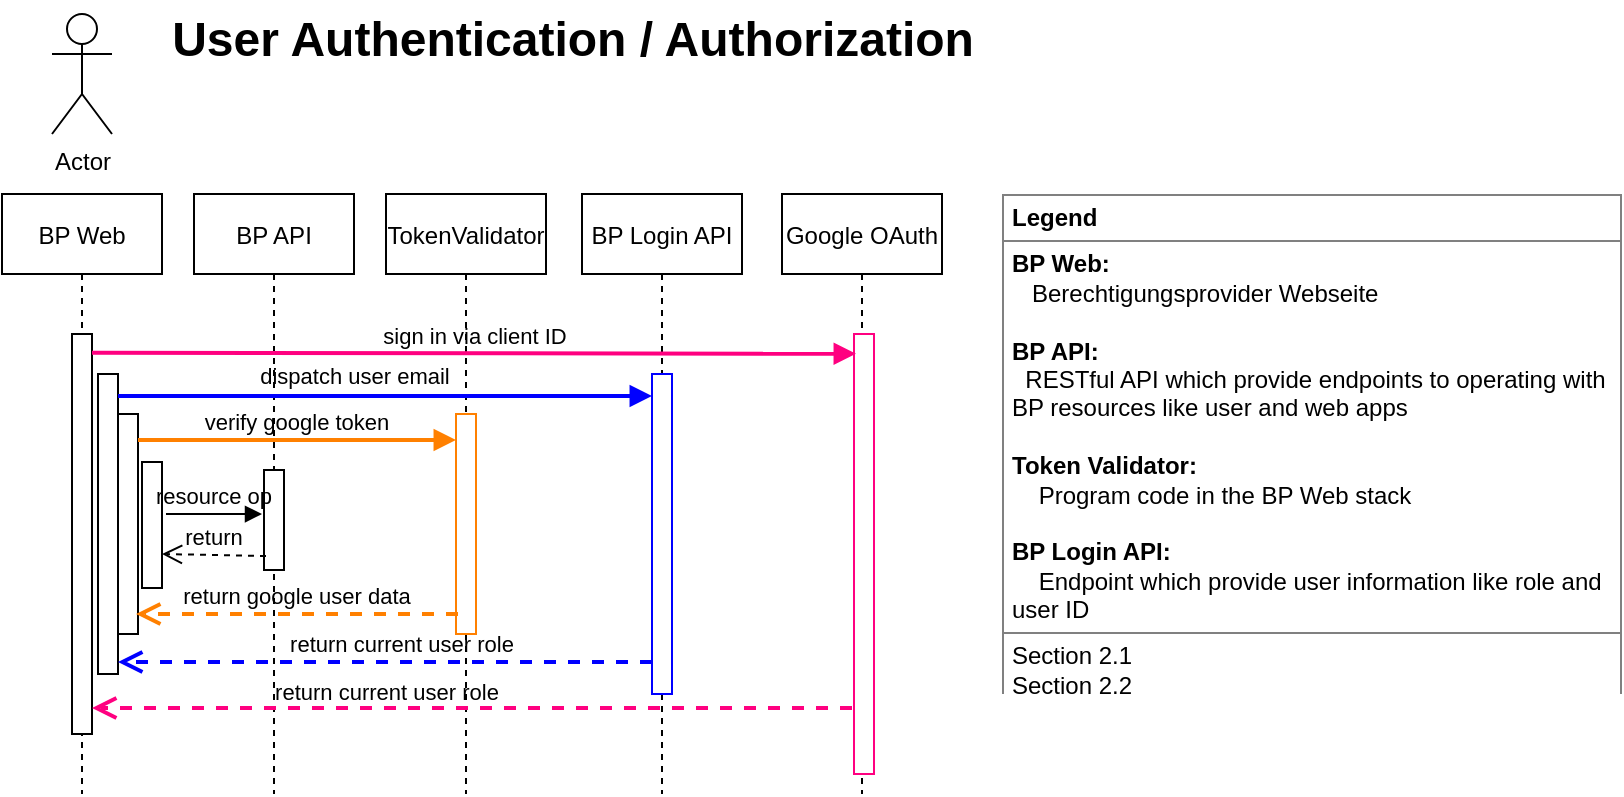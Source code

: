 <mxfile version="20.8.15" type="github">
  <diagram id="kgpKYQtTHZ0yAKxKKP6v" name="Page-1">
    <mxGraphModel dx="986" dy="547" grid="1" gridSize="10" guides="1" tooltips="1" connect="1" arrows="1" fold="1" page="1" pageScale="1" pageWidth="850" pageHeight="1100" math="0" shadow="0">
      <root>
        <mxCell id="0" />
        <mxCell id="1" parent="0" />
        <mxCell id="bUyerrPxswksTXFSrLV1-1" value="BP Login API" style="shape=umlLifeline;perimeter=lifelinePerimeter;container=1;collapsible=0;recursiveResize=0;rounded=0;shadow=0;strokeWidth=1;labelBackgroundColor=none;" vertex="1" parent="1">
          <mxGeometry x="320" y="120" width="80" height="300" as="geometry" />
        </mxCell>
        <mxCell id="bUyerrPxswksTXFSrLV1-2" value="" style="points=[];perimeter=orthogonalPerimeter;rounded=0;shadow=0;strokeWidth=1;labelBackgroundColor=none;strokeColor=#0000FF;" vertex="1" parent="bUyerrPxswksTXFSrLV1-1">
          <mxGeometry x="35" y="90" width="10" height="160" as="geometry" />
        </mxCell>
        <mxCell id="bUyerrPxswksTXFSrLV1-5" value="BP Web" style="shape=umlLifeline;perimeter=lifelinePerimeter;container=1;collapsible=0;recursiveResize=0;rounded=0;shadow=0;strokeWidth=1;labelBackgroundColor=none;" vertex="1" parent="1">
          <mxGeometry x="30" y="120" width="80" height="300" as="geometry" />
        </mxCell>
        <mxCell id="bUyerrPxswksTXFSrLV1-6" value="" style="points=[];perimeter=orthogonalPerimeter;rounded=0;shadow=0;strokeWidth=1;labelBackgroundColor=none;" vertex="1" parent="bUyerrPxswksTXFSrLV1-5">
          <mxGeometry x="35" y="70" width="10" height="200" as="geometry" />
        </mxCell>
        <mxCell id="bUyerrPxswksTXFSrLV1-29" value="" style="points=[];perimeter=orthogonalPerimeter;rounded=0;shadow=0;strokeWidth=1;labelBackgroundColor=none;" vertex="1" parent="bUyerrPxswksTXFSrLV1-5">
          <mxGeometry x="48" y="90" width="10" height="150" as="geometry" />
        </mxCell>
        <mxCell id="bUyerrPxswksTXFSrLV1-8" value="" style="points=[];perimeter=orthogonalPerimeter;rounded=0;shadow=0;strokeWidth=1;labelBackgroundColor=none;" vertex="1" parent="bUyerrPxswksTXFSrLV1-5">
          <mxGeometry x="58" y="110" width="10" height="110" as="geometry" />
        </mxCell>
        <mxCell id="bUyerrPxswksTXFSrLV1-9" value="Google OAuth" style="shape=umlLifeline;perimeter=lifelinePerimeter;container=1;collapsible=0;recursiveResize=0;rounded=0;shadow=0;strokeWidth=1;labelBackgroundColor=none;" vertex="1" parent="1">
          <mxGeometry x="420" y="120" width="80" height="300" as="geometry" />
        </mxCell>
        <mxCell id="bUyerrPxswksTXFSrLV1-10" value="" style="points=[];perimeter=orthogonalPerimeter;rounded=0;shadow=0;strokeWidth=1;labelBackgroundColor=none;strokeColor=#FF0080;" vertex="1" parent="bUyerrPxswksTXFSrLV1-9">
          <mxGeometry x="36" y="70" width="10" height="220" as="geometry" />
        </mxCell>
        <mxCell id="bUyerrPxswksTXFSrLV1-15" value="Actor" style="shape=umlActor;verticalLabelPosition=bottom;verticalAlign=top;html=1;outlineConnect=0;labelBackgroundColor=none;rounded=0;" vertex="1" parent="1">
          <mxGeometry x="55" y="30" width="30" height="60" as="geometry" />
        </mxCell>
        <mxCell id="bUyerrPxswksTXFSrLV1-20" value="TokenValidator" style="shape=umlLifeline;perimeter=lifelinePerimeter;container=1;collapsible=0;recursiveResize=0;rounded=0;shadow=0;strokeWidth=1;labelBackgroundColor=none;" vertex="1" parent="1">
          <mxGeometry x="222" y="120" width="80" height="300" as="geometry" />
        </mxCell>
        <mxCell id="bUyerrPxswksTXFSrLV1-22" value="" style="points=[];perimeter=orthogonalPerimeter;rounded=0;shadow=0;strokeWidth=1;labelBackgroundColor=none;strokeColor=#FF8000;" vertex="1" parent="bUyerrPxswksTXFSrLV1-20">
          <mxGeometry x="35" y="110" width="10" height="110" as="geometry" />
        </mxCell>
        <mxCell id="bUyerrPxswksTXFSrLV1-28" value="return google user data" style="verticalAlign=bottom;endArrow=open;dashed=1;endSize=8;exitX=0.1;exitY=0.909;shadow=0;strokeWidth=2;labelBackgroundColor=none;fontColor=default;rounded=0;anchorPointDirection=1;snapToPoint=1;exitDx=0;exitDy=0;exitPerimeter=0;entryX=0.9;entryY=0.909;entryDx=0;entryDy=0;entryPerimeter=0;strokeColor=#FF8000;" edge="1" parent="1" source="bUyerrPxswksTXFSrLV1-22" target="bUyerrPxswksTXFSrLV1-8">
          <mxGeometry relative="1" as="geometry">
            <mxPoint x="120" y="330" as="targetPoint" />
            <mxPoint x="175" y="329.04" as="sourcePoint" />
          </mxGeometry>
        </mxCell>
        <mxCell id="bUyerrPxswksTXFSrLV1-30" value="return current user role" style="verticalAlign=bottom;endArrow=open;dashed=1;endSize=8;shadow=0;strokeWidth=2;labelBackgroundColor=none;fontColor=default;rounded=0;strokeColor=#0000FF;exitX=0;exitY=0.875;exitDx=0;exitDy=0;exitPerimeter=0;" edge="1" parent="1">
          <mxGeometry x="-0.064" relative="1" as="geometry">
            <mxPoint x="88" y="354" as="targetPoint" />
            <mxPoint x="355" y="354" as="sourcePoint" />
            <mxPoint as="offset" />
          </mxGeometry>
        </mxCell>
        <mxCell id="bUyerrPxswksTXFSrLV1-33" value="verify google token" style="verticalAlign=bottom;endArrow=block;shadow=0;strokeWidth=2;labelBackgroundColor=none;fontColor=default;rounded=0;entryX=0;entryY=0.118;entryDx=0;entryDy=0;entryPerimeter=0;exitX=1;exitY=0.118;exitDx=0;exitDy=0;exitPerimeter=0;strokeColor=#FF8000;" edge="1" parent="1" source="bUyerrPxswksTXFSrLV1-8" target="bUyerrPxswksTXFSrLV1-22">
          <mxGeometry relative="1" as="geometry">
            <mxPoint x="110" y="243" as="sourcePoint" />
            <mxPoint x="250" y="244" as="targetPoint" />
          </mxGeometry>
        </mxCell>
        <mxCell id="bUyerrPxswksTXFSrLV1-35" value="BP API" style="shape=umlLifeline;perimeter=lifelinePerimeter;container=1;collapsible=0;recursiveResize=0;rounded=0;shadow=0;strokeWidth=1;labelBackgroundColor=none;" vertex="1" parent="1">
          <mxGeometry x="126" y="120" width="80" height="300" as="geometry" />
        </mxCell>
        <mxCell id="bUyerrPxswksTXFSrLV1-37" value="" style="points=[];perimeter=orthogonalPerimeter;rounded=0;shadow=0;strokeWidth=1;labelBackgroundColor=none;" vertex="1" parent="bUyerrPxswksTXFSrLV1-35">
          <mxGeometry x="35" y="138" width="10" height="50" as="geometry" />
        </mxCell>
        <mxCell id="bUyerrPxswksTXFSrLV1-40" value="return current user role" style="verticalAlign=bottom;endArrow=open;dashed=1;endSize=8;shadow=0;strokeWidth=2;labelBackgroundColor=none;fontColor=default;rounded=0;entryX=1;entryY=0.935;entryDx=0;entryDy=0;entryPerimeter=0;exitX=-0.1;exitY=0.85;exitDx=0;exitDy=0;exitPerimeter=0;strokeColor=#FF0080;" edge="1" parent="1" source="bUyerrPxswksTXFSrLV1-10" target="bUyerrPxswksTXFSrLV1-6">
          <mxGeometry x="0.223" y="1" relative="1" as="geometry">
            <mxPoint x="141" y="377" as="targetPoint" />
            <mxPoint x="450" y="377" as="sourcePoint" />
            <mxPoint as="offset" />
          </mxGeometry>
        </mxCell>
        <object label="&lt;div&gt;sign in via client ID&lt;/div&gt;" authenticate="" id="bUyerrPxswksTXFSrLV1-13">
          <mxCell style="verticalAlign=bottom;endArrow=block;shadow=0;strokeWidth=2;html=1;exitX=1;exitY=0.047;exitDx=0;exitDy=0;exitPerimeter=0;labelBackgroundColor=none;fontColor=default;rounded=0;entryX=0.1;entryY=0.045;entryDx=0;entryDy=0;entryPerimeter=0;strokeColor=#FF0080;" edge="1" parent="1" source="bUyerrPxswksTXFSrLV1-6" target="bUyerrPxswksTXFSrLV1-10">
            <mxGeometry relative="1" as="geometry">
              <mxPoint x="355" y="200" as="sourcePoint" />
              <mxPoint x="450" y="200" as="targetPoint" />
              <mxPoint as="offset" />
            </mxGeometry>
          </mxCell>
        </object>
        <mxCell id="bUyerrPxswksTXFSrLV1-19" value="dispatch user email" style="verticalAlign=bottom;endArrow=block;shadow=0;strokeWidth=2;labelBackgroundColor=none;fontColor=default;rounded=0;exitX=1;exitY=0.073;exitDx=0;exitDy=0;exitPerimeter=0;strokeColor=#0000FF;entryX=0;entryY=0.069;entryDx=0;entryDy=0;entryPerimeter=0;" edge="1" parent="1" source="bUyerrPxswksTXFSrLV1-29" target="bUyerrPxswksTXFSrLV1-2">
          <mxGeometry x="-0.111" y="1" relative="1" as="geometry">
            <mxPoint x="-8" y="223.05" as="sourcePoint" />
            <mxPoint x="350" y="221" as="targetPoint" />
            <mxPoint as="offset" />
          </mxGeometry>
        </mxCell>
        <mxCell id="bUyerrPxswksTXFSrLV1-43" value="" style="points=[];perimeter=orthogonalPerimeter;rounded=0;shadow=0;strokeWidth=1;labelBackgroundColor=none;" vertex="1" parent="1">
          <mxGeometry x="100" y="254" width="10" height="63" as="geometry" />
        </mxCell>
        <mxCell id="bUyerrPxswksTXFSrLV1-46" value="resource op" style="verticalAlign=bottom;endArrow=block;shadow=0;strokeWidth=1;labelBackgroundColor=none;fontColor=default;rounded=0;exitX=1.2;exitY=0.302;exitDx=0;exitDy=0;exitPerimeter=0;strokeColor=#000000;" edge="1" parent="1">
          <mxGeometry relative="1" as="geometry">
            <mxPoint x="112" y="280.026" as="sourcePoint" />
            <mxPoint x="160" y="280" as="targetPoint" />
          </mxGeometry>
        </mxCell>
        <mxCell id="bUyerrPxswksTXFSrLV1-48" value="return" style="verticalAlign=bottom;endArrow=open;dashed=1;endSize=8;exitX=0.1;exitY=0.86;shadow=0;strokeWidth=1;labelBackgroundColor=none;fontColor=default;rounded=0;anchorPointDirection=1;snapToPoint=1;exitDx=0;exitDy=0;exitPerimeter=0;strokeColor=#000000;" edge="1" parent="1" source="bUyerrPxswksTXFSrLV1-37">
          <mxGeometry relative="1" as="geometry">
            <mxPoint x="110" y="300" as="targetPoint" />
            <mxPoint x="120" y="300" as="sourcePoint" />
          </mxGeometry>
        </mxCell>
        <mxCell id="bUyerrPxswksTXFSrLV1-49" value="&lt;div&gt;User Authentication / Authorization &lt;/div&gt;" style="text;strokeColor=none;fillColor=none;html=1;fontSize=24;fontStyle=1;verticalAlign=middle;align=center;" vertex="1" parent="1">
          <mxGeometry x="290" y="23" width="50" height="40" as="geometry" />
        </mxCell>
        <mxCell id="bUyerrPxswksTXFSrLV1-51" value="&lt;table style=&quot;width:100%;height:100%;border-collapse:collapse;&quot; width=&quot;100%&quot; height=&quot;100%&quot; cellpadding=&quot;4&quot; border=&quot;1&quot;&gt;&lt;tbody&gt;&lt;tr&gt;&lt;th&gt;&lt;b&gt;Legend&lt;/b&gt;&lt;/th&gt;&lt;/tr&gt;&lt;tr&gt;&lt;td&gt;&lt;b&gt;BP Web: &lt;/b&gt;&lt;br&gt;&amp;nbsp;&amp;nbsp; Berechtigungsprovider Webseite&lt;br&gt;&lt;br&gt;&lt;b&gt;BP API: &lt;/b&gt;&lt;br&gt;&amp;nbsp; RESTful API which provide endpoints to operating with BP resources like user and web apps &lt;br&gt;&lt;br&gt;&lt;b&gt;Token Validator:&lt;/b&gt;&lt;br&gt;&amp;nbsp;&amp;nbsp;&amp;nbsp; Program code in the BP Web stack&lt;br&gt;&lt;br&gt;&lt;b&gt;BP Login API: &lt;/b&gt;&lt;br&gt;&amp;nbsp;&amp;nbsp;&amp;nbsp; Endpoint which provide user information like role and&amp;nbsp; user ID &lt;br&gt;&lt;/td&gt;&lt;/tr&gt;&lt;tr&gt;&lt;td&gt;Section 2.1&lt;br&gt;Section 2.2&lt;br&gt;Section 2.3&lt;/td&gt;&lt;/tr&gt;&lt;/tbody&gt;&lt;/table&gt;" style="text;html=1;whiteSpace=wrap;strokeColor=none;fillColor=none;overflow=fill;align=left;" vertex="1" parent="1">
          <mxGeometry x="530" y="120" width="310" height="250" as="geometry" />
        </mxCell>
      </root>
    </mxGraphModel>
  </diagram>
</mxfile>
